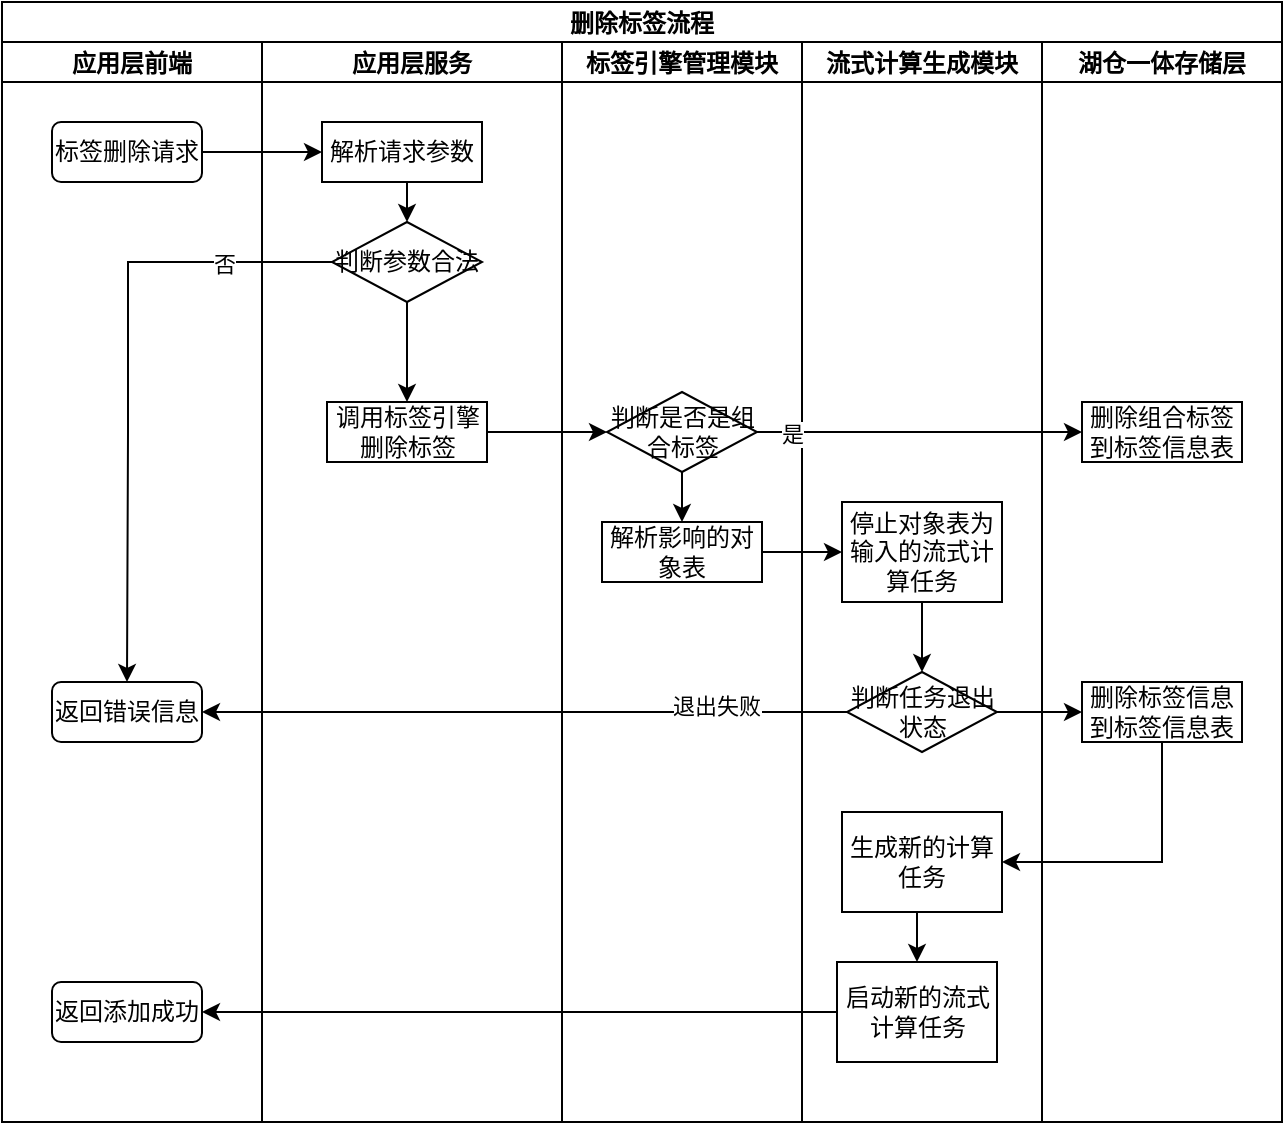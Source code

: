 <mxfile version="17.1.2" type="github">
  <diagram id="rIKkfBxgLlrVTZ_LQ07b" name="第 1 页">
    <mxGraphModel dx="1158" dy="779" grid="1" gridSize="10" guides="1" tooltips="1" connect="1" arrows="1" fold="1" page="1" pageScale="1" pageWidth="850" pageHeight="1100" math="0" shadow="0">
      <root>
        <mxCell id="0" />
        <mxCell id="1" parent="0" />
        <mxCell id="c7KAloCTt9Q1xToajf8--5" value="删除标签流程" style="swimlane;childLayout=stackLayout;resizeParent=1;resizeParentMax=0;startSize=20;" vertex="1" parent="1">
          <mxGeometry x="100" y="120" width="640" height="560" as="geometry" />
        </mxCell>
        <mxCell id="c7KAloCTt9Q1xToajf8--6" value="应用层前端" style="swimlane;startSize=20;" vertex="1" parent="c7KAloCTt9Q1xToajf8--5">
          <mxGeometry y="20" width="130" height="540" as="geometry" />
        </mxCell>
        <mxCell id="c7KAloCTt9Q1xToajf8--7" value="标签删除请求" style="rounded=1;whiteSpace=wrap;html=1;" vertex="1" parent="c7KAloCTt9Q1xToajf8--6">
          <mxGeometry x="25" y="40" width="75" height="30" as="geometry" />
        </mxCell>
        <mxCell id="c7KAloCTt9Q1xToajf8--8" value="返回错误信息" style="rounded=1;whiteSpace=wrap;html=1;" vertex="1" parent="c7KAloCTt9Q1xToajf8--6">
          <mxGeometry x="25" y="320" width="75" height="30" as="geometry" />
        </mxCell>
        <mxCell id="c7KAloCTt9Q1xToajf8--9" value="返回添加成功" style="rounded=1;whiteSpace=wrap;html=1;" vertex="1" parent="c7KAloCTt9Q1xToajf8--6">
          <mxGeometry x="25" y="470" width="75" height="30" as="geometry" />
        </mxCell>
        <mxCell id="c7KAloCTt9Q1xToajf8--10" value="应用层服务" style="swimlane;startSize=20;" vertex="1" parent="c7KAloCTt9Q1xToajf8--5">
          <mxGeometry x="130" y="20" width="150" height="540" as="geometry" />
        </mxCell>
        <mxCell id="c7KAloCTt9Q1xToajf8--11" style="edgeStyle=orthogonalEdgeStyle;rounded=0;orthogonalLoop=1;jettySize=auto;html=1;exitX=0.5;exitY=1;exitDx=0;exitDy=0;entryX=0.5;entryY=0;entryDx=0;entryDy=0;" edge="1" parent="c7KAloCTt9Q1xToajf8--10" source="c7KAloCTt9Q1xToajf8--12" target="c7KAloCTt9Q1xToajf8--14">
          <mxGeometry relative="1" as="geometry" />
        </mxCell>
        <mxCell id="c7KAloCTt9Q1xToajf8--12" value="解析请求参数" style="rounded=0;whiteSpace=wrap;html=1;" vertex="1" parent="c7KAloCTt9Q1xToajf8--10">
          <mxGeometry x="30" y="40" width="80" height="30" as="geometry" />
        </mxCell>
        <mxCell id="c7KAloCTt9Q1xToajf8--13" style="edgeStyle=orthogonalEdgeStyle;rounded=0;orthogonalLoop=1;jettySize=auto;html=1;exitX=0.5;exitY=1;exitDx=0;exitDy=0;" edge="1" parent="c7KAloCTt9Q1xToajf8--10" source="c7KAloCTt9Q1xToajf8--14" target="c7KAloCTt9Q1xToajf8--15">
          <mxGeometry relative="1" as="geometry" />
        </mxCell>
        <mxCell id="c7KAloCTt9Q1xToajf8--14" value="判断参数合法" style="rhombus;whiteSpace=wrap;html=1;" vertex="1" parent="c7KAloCTt9Q1xToajf8--10">
          <mxGeometry x="35" y="90" width="75" height="40" as="geometry" />
        </mxCell>
        <mxCell id="c7KAloCTt9Q1xToajf8--15" value="调用标签引擎删除标签" style="rounded=0;whiteSpace=wrap;html=1;" vertex="1" parent="c7KAloCTt9Q1xToajf8--10">
          <mxGeometry x="32.5" y="180" width="80" height="30" as="geometry" />
        </mxCell>
        <mxCell id="c7KAloCTt9Q1xToajf8--16" value="标签引擎管理模块" style="swimlane;startSize=20;" vertex="1" parent="c7KAloCTt9Q1xToajf8--5">
          <mxGeometry x="280" y="20" width="120" height="540" as="geometry" />
        </mxCell>
        <mxCell id="c7KAloCTt9Q1xToajf8--17" style="edgeStyle=orthogonalEdgeStyle;rounded=0;orthogonalLoop=1;jettySize=auto;html=1;exitX=0.5;exitY=1;exitDx=0;exitDy=0;entryX=0.5;entryY=0;entryDx=0;entryDy=0;" edge="1" parent="c7KAloCTt9Q1xToajf8--16" source="c7KAloCTt9Q1xToajf8--18" target="c7KAloCTt9Q1xToajf8--19">
          <mxGeometry relative="1" as="geometry" />
        </mxCell>
        <mxCell id="c7KAloCTt9Q1xToajf8--18" value="判断是否是组合标签" style="rhombus;whiteSpace=wrap;html=1;" vertex="1" parent="c7KAloCTt9Q1xToajf8--16">
          <mxGeometry x="22.5" y="175" width="75" height="40" as="geometry" />
        </mxCell>
        <mxCell id="c7KAloCTt9Q1xToajf8--19" value="解析影响的对象表" style="rounded=0;whiteSpace=wrap;html=1;" vertex="1" parent="c7KAloCTt9Q1xToajf8--16">
          <mxGeometry x="20" y="240" width="80" height="30" as="geometry" />
        </mxCell>
        <mxCell id="c7KAloCTt9Q1xToajf8--20" value="流式计算生成模块" style="swimlane;startSize=20;" vertex="1" parent="c7KAloCTt9Q1xToajf8--5">
          <mxGeometry x="400" y="20" width="120" height="540" as="geometry" />
        </mxCell>
        <mxCell id="c7KAloCTt9Q1xToajf8--21" style="edgeStyle=orthogonalEdgeStyle;rounded=0;orthogonalLoop=1;jettySize=auto;html=1;exitX=0.5;exitY=1;exitDx=0;exitDy=0;entryX=0.5;entryY=0;entryDx=0;entryDy=0;" edge="1" parent="c7KAloCTt9Q1xToajf8--20" source="c7KAloCTt9Q1xToajf8--22" target="c7KAloCTt9Q1xToajf8--23">
          <mxGeometry relative="1" as="geometry" />
        </mxCell>
        <mxCell id="c7KAloCTt9Q1xToajf8--22" value="停止对象表为输入的流式计算任务" style="rounded=0;whiteSpace=wrap;html=1;" vertex="1" parent="c7KAloCTt9Q1xToajf8--20">
          <mxGeometry x="20" y="230" width="80" height="50" as="geometry" />
        </mxCell>
        <mxCell id="c7KAloCTt9Q1xToajf8--23" value="判断任务退出状态" style="rhombus;whiteSpace=wrap;html=1;" vertex="1" parent="c7KAloCTt9Q1xToajf8--20">
          <mxGeometry x="22.5" y="315" width="75" height="40" as="geometry" />
        </mxCell>
        <mxCell id="c7KAloCTt9Q1xToajf8--24" style="edgeStyle=orthogonalEdgeStyle;rounded=0;orthogonalLoop=1;jettySize=auto;html=1;exitX=0.5;exitY=1;exitDx=0;exitDy=0;entryX=0.5;entryY=0;entryDx=0;entryDy=0;" edge="1" parent="c7KAloCTt9Q1xToajf8--20" source="c7KAloCTt9Q1xToajf8--25" target="c7KAloCTt9Q1xToajf8--26">
          <mxGeometry relative="1" as="geometry" />
        </mxCell>
        <mxCell id="c7KAloCTt9Q1xToajf8--25" value="生成新的计算任务" style="rounded=0;whiteSpace=wrap;html=1;" vertex="1" parent="c7KAloCTt9Q1xToajf8--20">
          <mxGeometry x="20" y="385" width="80" height="50" as="geometry" />
        </mxCell>
        <mxCell id="c7KAloCTt9Q1xToajf8--26" value="启动新的流式计算任务" style="rounded=0;whiteSpace=wrap;html=1;" vertex="1" parent="c7KAloCTt9Q1xToajf8--20">
          <mxGeometry x="17.5" y="460" width="80" height="50" as="geometry" />
        </mxCell>
        <mxCell id="c7KAloCTt9Q1xToajf8--27" style="edgeStyle=orthogonalEdgeStyle;rounded=0;orthogonalLoop=1;jettySize=auto;html=1;exitX=1;exitY=0.5;exitDx=0;exitDy=0;" edge="1" parent="c7KAloCTt9Q1xToajf8--5" source="c7KAloCTt9Q1xToajf8--7" target="c7KAloCTt9Q1xToajf8--12">
          <mxGeometry relative="1" as="geometry" />
        </mxCell>
        <mxCell id="c7KAloCTt9Q1xToajf8--28" style="edgeStyle=orthogonalEdgeStyle;rounded=0;orthogonalLoop=1;jettySize=auto;html=1;exitX=0;exitY=0.5;exitDx=0;exitDy=0;entryX=0.5;entryY=0;entryDx=0;entryDy=0;" edge="1" parent="c7KAloCTt9Q1xToajf8--5" source="c7KAloCTt9Q1xToajf8--14" target="c7KAloCTt9Q1xToajf8--8">
          <mxGeometry relative="1" as="geometry">
            <Array as="points">
              <mxPoint x="63" y="130" />
              <mxPoint x="63" y="215" />
            </Array>
          </mxGeometry>
        </mxCell>
        <mxCell id="c7KAloCTt9Q1xToajf8--29" value="否" style="edgeLabel;html=1;align=center;verticalAlign=middle;resizable=0;points=[];" vertex="1" connectable="0" parent="c7KAloCTt9Q1xToajf8--28">
          <mxGeometry x="-0.654" y="1" relative="1" as="geometry">
            <mxPoint as="offset" />
          </mxGeometry>
        </mxCell>
        <mxCell id="c7KAloCTt9Q1xToajf8--30" style="edgeStyle=orthogonalEdgeStyle;rounded=0;orthogonalLoop=1;jettySize=auto;html=1;exitX=1;exitY=0.5;exitDx=0;exitDy=0;entryX=0;entryY=0.5;entryDx=0;entryDy=0;" edge="1" parent="c7KAloCTt9Q1xToajf8--5" source="c7KAloCTt9Q1xToajf8--15" target="c7KAloCTt9Q1xToajf8--18">
          <mxGeometry relative="1" as="geometry">
            <mxPoint x="300" y="215" as="targetPoint" />
          </mxGeometry>
        </mxCell>
        <mxCell id="c7KAloCTt9Q1xToajf8--31" value="湖仓一体存储层" style="swimlane;startSize=20;" vertex="1" parent="c7KAloCTt9Q1xToajf8--5">
          <mxGeometry x="520" y="20" width="120" height="540" as="geometry" />
        </mxCell>
        <mxCell id="c7KAloCTt9Q1xToajf8--32" value="删除组合标签到标签信息表" style="rounded=0;whiteSpace=wrap;html=1;" vertex="1" parent="c7KAloCTt9Q1xToajf8--31">
          <mxGeometry x="20" y="180" width="80" height="30" as="geometry" />
        </mxCell>
        <mxCell id="c7KAloCTt9Q1xToajf8--33" value="删除标签信息到标签信息表" style="rounded=0;whiteSpace=wrap;html=1;" vertex="1" parent="c7KAloCTt9Q1xToajf8--31">
          <mxGeometry x="20" y="320" width="80" height="30" as="geometry" />
        </mxCell>
        <mxCell id="c7KAloCTt9Q1xToajf8--34" style="edgeStyle=orthogonalEdgeStyle;rounded=0;orthogonalLoop=1;jettySize=auto;html=1;exitX=1;exitY=0.5;exitDx=0;exitDy=0;entryX=0;entryY=0.5;entryDx=0;entryDy=0;" edge="1" parent="c7KAloCTt9Q1xToajf8--5" source="c7KAloCTt9Q1xToajf8--18" target="c7KAloCTt9Q1xToajf8--32">
          <mxGeometry relative="1" as="geometry" />
        </mxCell>
        <mxCell id="c7KAloCTt9Q1xToajf8--35" value="是" style="edgeLabel;html=1;align=center;verticalAlign=middle;resizable=0;points=[];" vertex="1" connectable="0" parent="c7KAloCTt9Q1xToajf8--34">
          <mxGeometry x="-0.785" y="-1" relative="1" as="geometry">
            <mxPoint as="offset" />
          </mxGeometry>
        </mxCell>
        <mxCell id="c7KAloCTt9Q1xToajf8--36" style="edgeStyle=orthogonalEdgeStyle;rounded=0;orthogonalLoop=1;jettySize=auto;html=1;exitX=1;exitY=0.5;exitDx=0;exitDy=0;entryX=0;entryY=0.5;entryDx=0;entryDy=0;" edge="1" parent="c7KAloCTt9Q1xToajf8--5" source="c7KAloCTt9Q1xToajf8--19" target="c7KAloCTt9Q1xToajf8--22">
          <mxGeometry relative="1" as="geometry" />
        </mxCell>
        <mxCell id="c7KAloCTt9Q1xToajf8--37" style="edgeStyle=orthogonalEdgeStyle;rounded=0;orthogonalLoop=1;jettySize=auto;html=1;exitX=0;exitY=0.5;exitDx=0;exitDy=0;" edge="1" parent="c7KAloCTt9Q1xToajf8--5" source="c7KAloCTt9Q1xToajf8--23" target="c7KAloCTt9Q1xToajf8--8">
          <mxGeometry relative="1" as="geometry" />
        </mxCell>
        <mxCell id="c7KAloCTt9Q1xToajf8--38" value="退出失败" style="edgeLabel;html=1;align=center;verticalAlign=middle;resizable=0;points=[];" vertex="1" connectable="0" parent="c7KAloCTt9Q1xToajf8--37">
          <mxGeometry x="-0.594" y="-3" relative="1" as="geometry">
            <mxPoint as="offset" />
          </mxGeometry>
        </mxCell>
        <mxCell id="c7KAloCTt9Q1xToajf8--39" style="edgeStyle=orthogonalEdgeStyle;rounded=0;orthogonalLoop=1;jettySize=auto;html=1;exitX=1;exitY=0.5;exitDx=0;exitDy=0;" edge="1" parent="c7KAloCTt9Q1xToajf8--5" source="c7KAloCTt9Q1xToajf8--23" target="c7KAloCTt9Q1xToajf8--33">
          <mxGeometry relative="1" as="geometry" />
        </mxCell>
        <mxCell id="c7KAloCTt9Q1xToajf8--40" style="edgeStyle=orthogonalEdgeStyle;rounded=0;orthogonalLoop=1;jettySize=auto;html=1;exitX=0.5;exitY=1;exitDx=0;exitDy=0;entryX=1;entryY=0.5;entryDx=0;entryDy=0;" edge="1" parent="c7KAloCTt9Q1xToajf8--5" source="c7KAloCTt9Q1xToajf8--33" target="c7KAloCTt9Q1xToajf8--25">
          <mxGeometry relative="1" as="geometry" />
        </mxCell>
        <mxCell id="c7KAloCTt9Q1xToajf8--41" style="edgeStyle=orthogonalEdgeStyle;rounded=0;orthogonalLoop=1;jettySize=auto;html=1;exitX=0;exitY=0.5;exitDx=0;exitDy=0;" edge="1" parent="c7KAloCTt9Q1xToajf8--5" source="c7KAloCTt9Q1xToajf8--26" target="c7KAloCTt9Q1xToajf8--9">
          <mxGeometry relative="1" as="geometry" />
        </mxCell>
      </root>
    </mxGraphModel>
  </diagram>
</mxfile>
